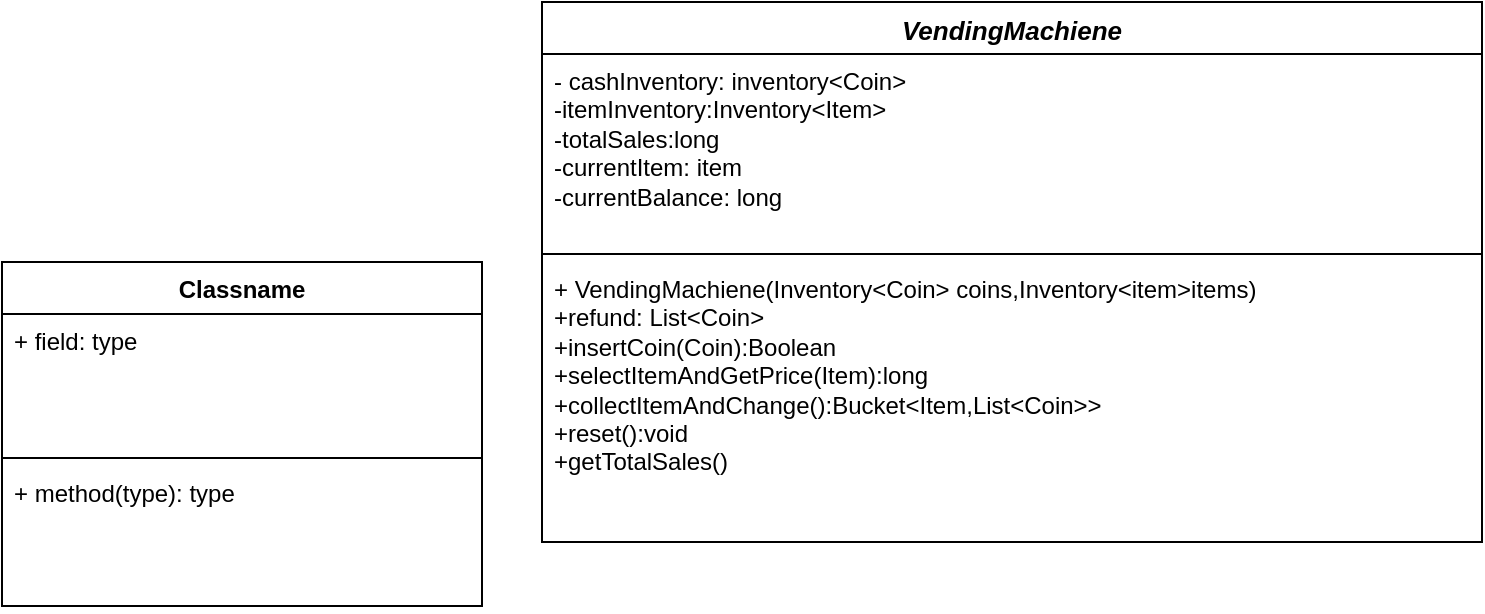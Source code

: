 <mxfile version="21.3.2" type="github">
  <diagram name="Page-1" id="buvmdH6doJ8CCea31dmj">
    <mxGraphModel dx="739" dy="462" grid="1" gridSize="10" guides="1" tooltips="1" connect="1" arrows="1" fold="1" page="1" pageScale="1" pageWidth="850" pageHeight="1100" math="0" shadow="0">
      <root>
        <mxCell id="0" />
        <mxCell id="1" parent="0" />
        <mxCell id="h0bzLPlo9S0AOwh-uUbM-1" value="&lt;i style=&quot;&quot;&gt;&lt;font style=&quot;font-size: 13px;&quot;&gt;VendingMachiene&lt;/font&gt;&lt;/i&gt;" style="swimlane;fontStyle=1;align=center;verticalAlign=top;childLayout=stackLayout;horizontal=1;startSize=26;horizontalStack=0;resizeParent=1;resizeParentMax=0;resizeLast=0;collapsible=1;marginBottom=0;whiteSpace=wrap;html=1;" vertex="1" parent="1">
          <mxGeometry x="270" y="10" width="470" height="270" as="geometry" />
        </mxCell>
        <mxCell id="h0bzLPlo9S0AOwh-uUbM-2" value="- cashInventory: inventory&amp;lt;Coin&amp;gt;&lt;br&gt;-itemInventory:Inventory&amp;lt;Item&amp;gt;&lt;br&gt;-totalSales:long&lt;br&gt;-currentItem: item&lt;br&gt;-currentBalance: long" style="text;strokeColor=none;fillColor=none;align=left;verticalAlign=top;spacingLeft=4;spacingRight=4;overflow=hidden;rotatable=0;points=[[0,0.5],[1,0.5]];portConstraint=eastwest;whiteSpace=wrap;html=1;" vertex="1" parent="h0bzLPlo9S0AOwh-uUbM-1">
          <mxGeometry y="26" width="470" height="96" as="geometry" />
        </mxCell>
        <mxCell id="h0bzLPlo9S0AOwh-uUbM-3" value="" style="line;strokeWidth=1;fillColor=none;align=left;verticalAlign=middle;spacingTop=-1;spacingLeft=3;spacingRight=3;rotatable=0;labelPosition=right;points=[];portConstraint=eastwest;strokeColor=inherit;" vertex="1" parent="h0bzLPlo9S0AOwh-uUbM-1">
          <mxGeometry y="122" width="470" height="8" as="geometry" />
        </mxCell>
        <mxCell id="h0bzLPlo9S0AOwh-uUbM-4" value="+ VendingMachiene(Inventory&amp;lt;Coin&amp;gt; coins,Inventory&amp;lt;item&amp;gt;items)&lt;br&gt;+refund: List&amp;lt;Coin&amp;gt;&lt;br&gt;+insertCoin(Coin):Boolean&lt;br&gt;+selectItemAndGetPrice(Item):long&lt;br&gt;+collectItemAndChange():Bucket&amp;lt;Item,List&amp;lt;Coin&amp;gt;&amp;gt;&lt;br&gt;+reset():void&lt;br&gt;+getTotalSales()&lt;br&gt;" style="text;strokeColor=none;fillColor=none;align=left;verticalAlign=top;spacingLeft=4;spacingRight=4;overflow=hidden;rotatable=0;points=[[0,0.5],[1,0.5]];portConstraint=eastwest;whiteSpace=wrap;html=1;" vertex="1" parent="h0bzLPlo9S0AOwh-uUbM-1">
          <mxGeometry y="130" width="470" height="140" as="geometry" />
        </mxCell>
        <mxCell id="h0bzLPlo9S0AOwh-uUbM-23" value="Classname" style="swimlane;fontStyle=1;align=center;verticalAlign=top;childLayout=stackLayout;horizontal=1;startSize=26;horizontalStack=0;resizeParent=1;resizeParentMax=0;resizeLast=0;collapsible=1;marginBottom=0;whiteSpace=wrap;html=1;" vertex="1" parent="1">
          <mxGeometry y="140" width="240" height="172" as="geometry" />
        </mxCell>
        <mxCell id="h0bzLPlo9S0AOwh-uUbM-24" value="+ field: type" style="text;strokeColor=none;fillColor=none;align=left;verticalAlign=top;spacingLeft=4;spacingRight=4;overflow=hidden;rotatable=0;points=[[0,0.5],[1,0.5]];portConstraint=eastwest;whiteSpace=wrap;html=1;" vertex="1" parent="h0bzLPlo9S0AOwh-uUbM-23">
          <mxGeometry y="26" width="240" height="68" as="geometry" />
        </mxCell>
        <mxCell id="h0bzLPlo9S0AOwh-uUbM-25" value="" style="line;strokeWidth=1;fillColor=none;align=left;verticalAlign=middle;spacingTop=-1;spacingLeft=3;spacingRight=3;rotatable=0;labelPosition=right;points=[];portConstraint=eastwest;strokeColor=inherit;" vertex="1" parent="h0bzLPlo9S0AOwh-uUbM-23">
          <mxGeometry y="94" width="240" height="8" as="geometry" />
        </mxCell>
        <mxCell id="h0bzLPlo9S0AOwh-uUbM-26" value="+ method(type): type" style="text;strokeColor=none;fillColor=none;align=left;verticalAlign=top;spacingLeft=4;spacingRight=4;overflow=hidden;rotatable=0;points=[[0,0.5],[1,0.5]];portConstraint=eastwest;whiteSpace=wrap;html=1;" vertex="1" parent="h0bzLPlo9S0AOwh-uUbM-23">
          <mxGeometry y="102" width="240" height="70" as="geometry" />
        </mxCell>
      </root>
    </mxGraphModel>
  </diagram>
</mxfile>
